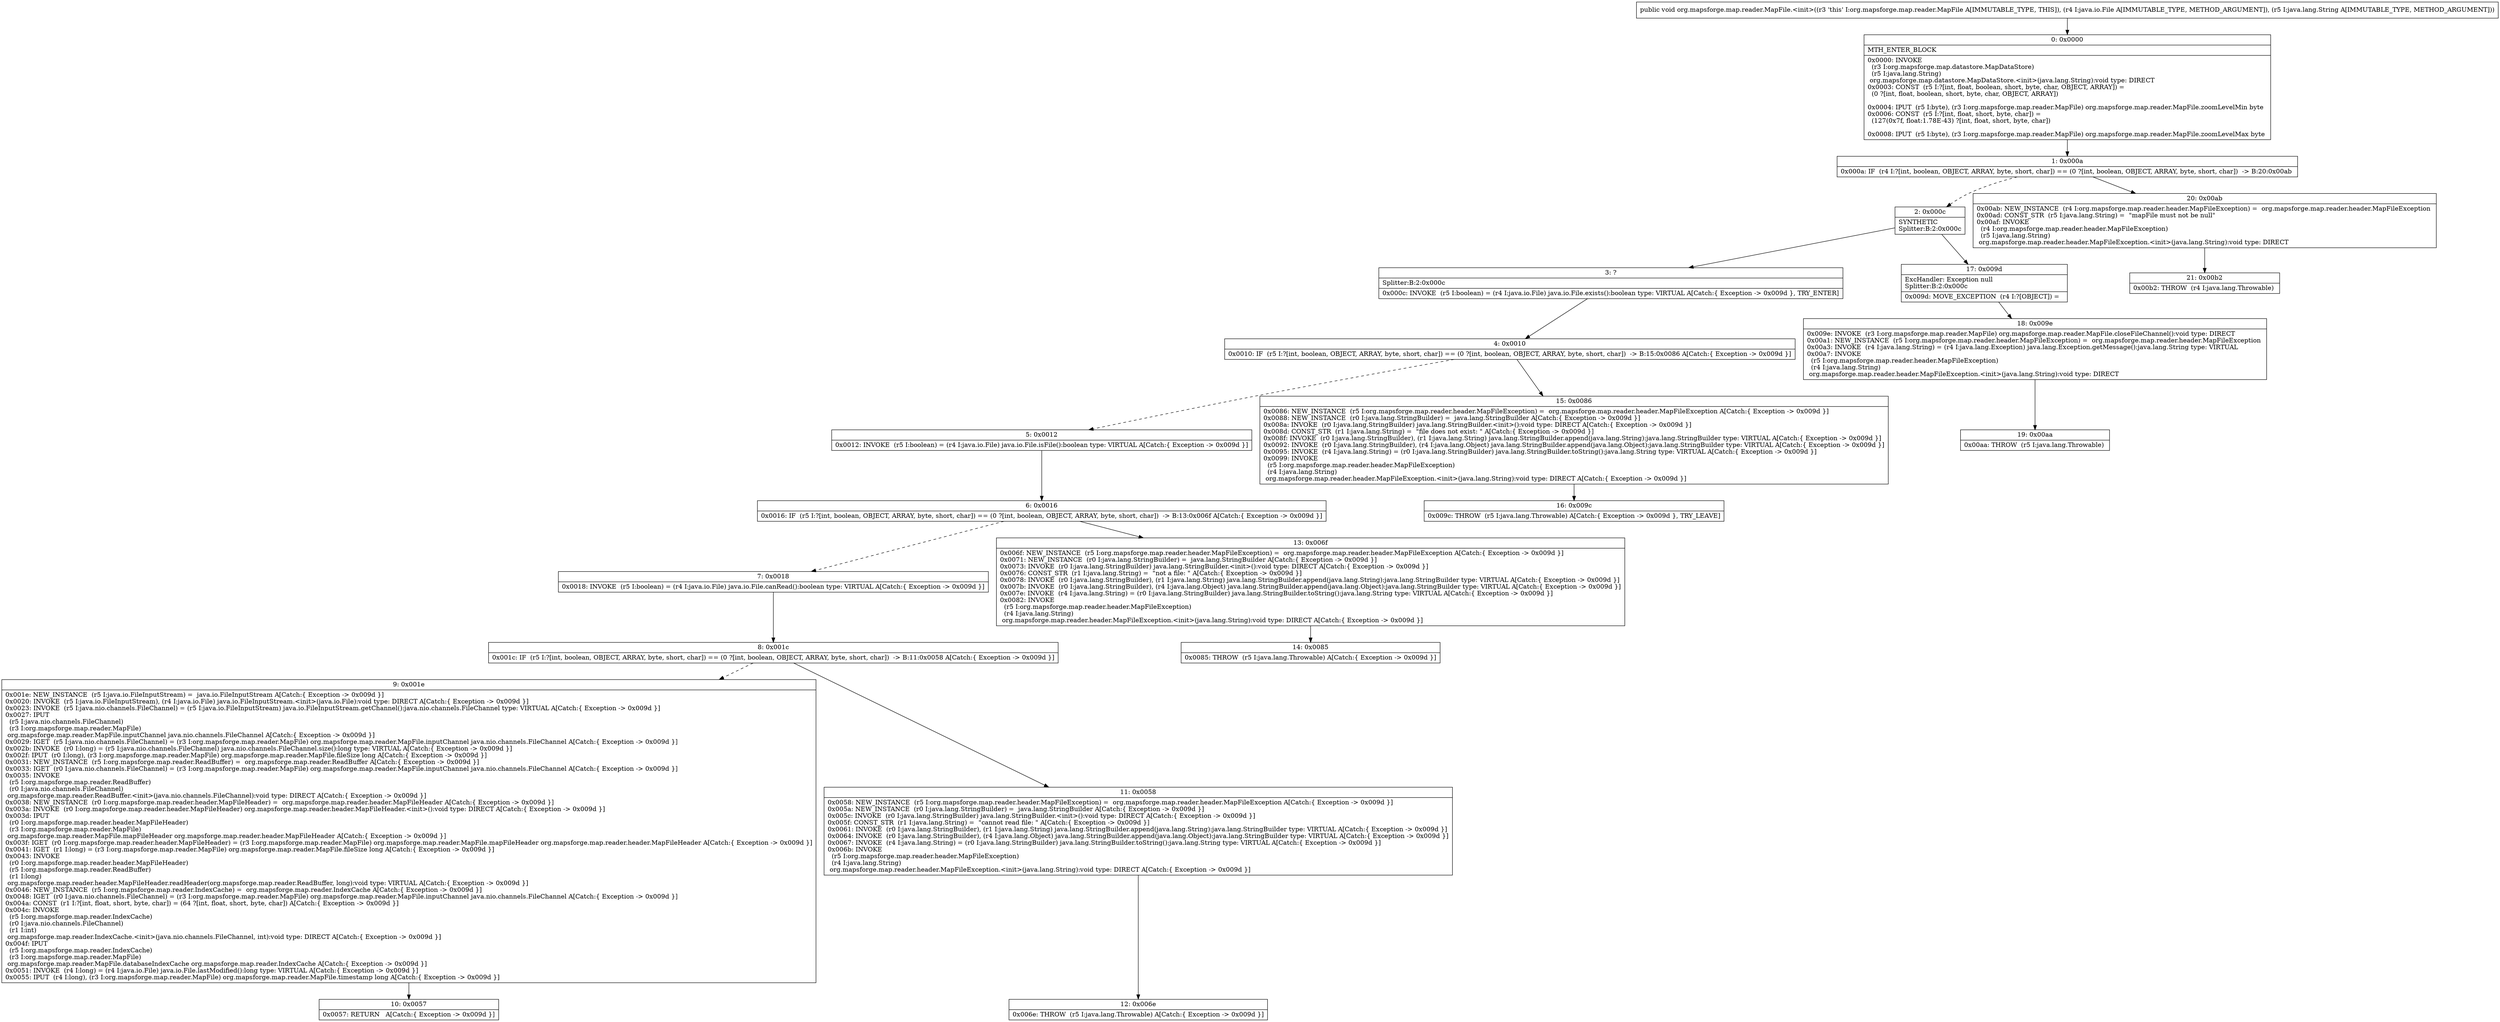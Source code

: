 digraph "CFG fororg.mapsforge.map.reader.MapFile.\<init\>(Ljava\/io\/File;Ljava\/lang\/String;)V" {
Node_0 [shape=record,label="{0\:\ 0x0000|MTH_ENTER_BLOCK\l|0x0000: INVOKE  \l  (r3 I:org.mapsforge.map.datastore.MapDataStore)\l  (r5 I:java.lang.String)\l org.mapsforge.map.datastore.MapDataStore.\<init\>(java.lang.String):void type: DIRECT \l0x0003: CONST  (r5 I:?[int, float, boolean, short, byte, char, OBJECT, ARRAY]) = \l  (0 ?[int, float, boolean, short, byte, char, OBJECT, ARRAY])\l \l0x0004: IPUT  (r5 I:byte), (r3 I:org.mapsforge.map.reader.MapFile) org.mapsforge.map.reader.MapFile.zoomLevelMin byte \l0x0006: CONST  (r5 I:?[int, float, short, byte, char]) = \l  (127(0x7f, float:1.78E\-43) ?[int, float, short, byte, char])\l \l0x0008: IPUT  (r5 I:byte), (r3 I:org.mapsforge.map.reader.MapFile) org.mapsforge.map.reader.MapFile.zoomLevelMax byte \l}"];
Node_1 [shape=record,label="{1\:\ 0x000a|0x000a: IF  (r4 I:?[int, boolean, OBJECT, ARRAY, byte, short, char]) == (0 ?[int, boolean, OBJECT, ARRAY, byte, short, char])  \-\> B:20:0x00ab \l}"];
Node_2 [shape=record,label="{2\:\ 0x000c|SYNTHETIC\lSplitter:B:2:0x000c\l}"];
Node_3 [shape=record,label="{3\:\ ?|Splitter:B:2:0x000c\l|0x000c: INVOKE  (r5 I:boolean) = (r4 I:java.io.File) java.io.File.exists():boolean type: VIRTUAL A[Catch:\{ Exception \-\> 0x009d \}, TRY_ENTER]\l}"];
Node_4 [shape=record,label="{4\:\ 0x0010|0x0010: IF  (r5 I:?[int, boolean, OBJECT, ARRAY, byte, short, char]) == (0 ?[int, boolean, OBJECT, ARRAY, byte, short, char])  \-\> B:15:0x0086 A[Catch:\{ Exception \-\> 0x009d \}]\l}"];
Node_5 [shape=record,label="{5\:\ 0x0012|0x0012: INVOKE  (r5 I:boolean) = (r4 I:java.io.File) java.io.File.isFile():boolean type: VIRTUAL A[Catch:\{ Exception \-\> 0x009d \}]\l}"];
Node_6 [shape=record,label="{6\:\ 0x0016|0x0016: IF  (r5 I:?[int, boolean, OBJECT, ARRAY, byte, short, char]) == (0 ?[int, boolean, OBJECT, ARRAY, byte, short, char])  \-\> B:13:0x006f A[Catch:\{ Exception \-\> 0x009d \}]\l}"];
Node_7 [shape=record,label="{7\:\ 0x0018|0x0018: INVOKE  (r5 I:boolean) = (r4 I:java.io.File) java.io.File.canRead():boolean type: VIRTUAL A[Catch:\{ Exception \-\> 0x009d \}]\l}"];
Node_8 [shape=record,label="{8\:\ 0x001c|0x001c: IF  (r5 I:?[int, boolean, OBJECT, ARRAY, byte, short, char]) == (0 ?[int, boolean, OBJECT, ARRAY, byte, short, char])  \-\> B:11:0x0058 A[Catch:\{ Exception \-\> 0x009d \}]\l}"];
Node_9 [shape=record,label="{9\:\ 0x001e|0x001e: NEW_INSTANCE  (r5 I:java.io.FileInputStream) =  java.io.FileInputStream A[Catch:\{ Exception \-\> 0x009d \}]\l0x0020: INVOKE  (r5 I:java.io.FileInputStream), (r4 I:java.io.File) java.io.FileInputStream.\<init\>(java.io.File):void type: DIRECT A[Catch:\{ Exception \-\> 0x009d \}]\l0x0023: INVOKE  (r5 I:java.nio.channels.FileChannel) = (r5 I:java.io.FileInputStream) java.io.FileInputStream.getChannel():java.nio.channels.FileChannel type: VIRTUAL A[Catch:\{ Exception \-\> 0x009d \}]\l0x0027: IPUT  \l  (r5 I:java.nio.channels.FileChannel)\l  (r3 I:org.mapsforge.map.reader.MapFile)\l org.mapsforge.map.reader.MapFile.inputChannel java.nio.channels.FileChannel A[Catch:\{ Exception \-\> 0x009d \}]\l0x0029: IGET  (r5 I:java.nio.channels.FileChannel) = (r3 I:org.mapsforge.map.reader.MapFile) org.mapsforge.map.reader.MapFile.inputChannel java.nio.channels.FileChannel A[Catch:\{ Exception \-\> 0x009d \}]\l0x002b: INVOKE  (r0 I:long) = (r5 I:java.nio.channels.FileChannel) java.nio.channels.FileChannel.size():long type: VIRTUAL A[Catch:\{ Exception \-\> 0x009d \}]\l0x002f: IPUT  (r0 I:long), (r3 I:org.mapsforge.map.reader.MapFile) org.mapsforge.map.reader.MapFile.fileSize long A[Catch:\{ Exception \-\> 0x009d \}]\l0x0031: NEW_INSTANCE  (r5 I:org.mapsforge.map.reader.ReadBuffer) =  org.mapsforge.map.reader.ReadBuffer A[Catch:\{ Exception \-\> 0x009d \}]\l0x0033: IGET  (r0 I:java.nio.channels.FileChannel) = (r3 I:org.mapsforge.map.reader.MapFile) org.mapsforge.map.reader.MapFile.inputChannel java.nio.channels.FileChannel A[Catch:\{ Exception \-\> 0x009d \}]\l0x0035: INVOKE  \l  (r5 I:org.mapsforge.map.reader.ReadBuffer)\l  (r0 I:java.nio.channels.FileChannel)\l org.mapsforge.map.reader.ReadBuffer.\<init\>(java.nio.channels.FileChannel):void type: DIRECT A[Catch:\{ Exception \-\> 0x009d \}]\l0x0038: NEW_INSTANCE  (r0 I:org.mapsforge.map.reader.header.MapFileHeader) =  org.mapsforge.map.reader.header.MapFileHeader A[Catch:\{ Exception \-\> 0x009d \}]\l0x003a: INVOKE  (r0 I:org.mapsforge.map.reader.header.MapFileHeader) org.mapsforge.map.reader.header.MapFileHeader.\<init\>():void type: DIRECT A[Catch:\{ Exception \-\> 0x009d \}]\l0x003d: IPUT  \l  (r0 I:org.mapsforge.map.reader.header.MapFileHeader)\l  (r3 I:org.mapsforge.map.reader.MapFile)\l org.mapsforge.map.reader.MapFile.mapFileHeader org.mapsforge.map.reader.header.MapFileHeader A[Catch:\{ Exception \-\> 0x009d \}]\l0x003f: IGET  (r0 I:org.mapsforge.map.reader.header.MapFileHeader) = (r3 I:org.mapsforge.map.reader.MapFile) org.mapsforge.map.reader.MapFile.mapFileHeader org.mapsforge.map.reader.header.MapFileHeader A[Catch:\{ Exception \-\> 0x009d \}]\l0x0041: IGET  (r1 I:long) = (r3 I:org.mapsforge.map.reader.MapFile) org.mapsforge.map.reader.MapFile.fileSize long A[Catch:\{ Exception \-\> 0x009d \}]\l0x0043: INVOKE  \l  (r0 I:org.mapsforge.map.reader.header.MapFileHeader)\l  (r5 I:org.mapsforge.map.reader.ReadBuffer)\l  (r1 I:long)\l org.mapsforge.map.reader.header.MapFileHeader.readHeader(org.mapsforge.map.reader.ReadBuffer, long):void type: VIRTUAL A[Catch:\{ Exception \-\> 0x009d \}]\l0x0046: NEW_INSTANCE  (r5 I:org.mapsforge.map.reader.IndexCache) =  org.mapsforge.map.reader.IndexCache A[Catch:\{ Exception \-\> 0x009d \}]\l0x0048: IGET  (r0 I:java.nio.channels.FileChannel) = (r3 I:org.mapsforge.map.reader.MapFile) org.mapsforge.map.reader.MapFile.inputChannel java.nio.channels.FileChannel A[Catch:\{ Exception \-\> 0x009d \}]\l0x004a: CONST  (r1 I:?[int, float, short, byte, char]) = (64 ?[int, float, short, byte, char]) A[Catch:\{ Exception \-\> 0x009d \}]\l0x004c: INVOKE  \l  (r5 I:org.mapsforge.map.reader.IndexCache)\l  (r0 I:java.nio.channels.FileChannel)\l  (r1 I:int)\l org.mapsforge.map.reader.IndexCache.\<init\>(java.nio.channels.FileChannel, int):void type: DIRECT A[Catch:\{ Exception \-\> 0x009d \}]\l0x004f: IPUT  \l  (r5 I:org.mapsforge.map.reader.IndexCache)\l  (r3 I:org.mapsforge.map.reader.MapFile)\l org.mapsforge.map.reader.MapFile.databaseIndexCache org.mapsforge.map.reader.IndexCache A[Catch:\{ Exception \-\> 0x009d \}]\l0x0051: INVOKE  (r4 I:long) = (r4 I:java.io.File) java.io.File.lastModified():long type: VIRTUAL A[Catch:\{ Exception \-\> 0x009d \}]\l0x0055: IPUT  (r4 I:long), (r3 I:org.mapsforge.map.reader.MapFile) org.mapsforge.map.reader.MapFile.timestamp long A[Catch:\{ Exception \-\> 0x009d \}]\l}"];
Node_10 [shape=record,label="{10\:\ 0x0057|0x0057: RETURN   A[Catch:\{ Exception \-\> 0x009d \}]\l}"];
Node_11 [shape=record,label="{11\:\ 0x0058|0x0058: NEW_INSTANCE  (r5 I:org.mapsforge.map.reader.header.MapFileException) =  org.mapsforge.map.reader.header.MapFileException A[Catch:\{ Exception \-\> 0x009d \}]\l0x005a: NEW_INSTANCE  (r0 I:java.lang.StringBuilder) =  java.lang.StringBuilder A[Catch:\{ Exception \-\> 0x009d \}]\l0x005c: INVOKE  (r0 I:java.lang.StringBuilder) java.lang.StringBuilder.\<init\>():void type: DIRECT A[Catch:\{ Exception \-\> 0x009d \}]\l0x005f: CONST_STR  (r1 I:java.lang.String) =  \"cannot read file: \" A[Catch:\{ Exception \-\> 0x009d \}]\l0x0061: INVOKE  (r0 I:java.lang.StringBuilder), (r1 I:java.lang.String) java.lang.StringBuilder.append(java.lang.String):java.lang.StringBuilder type: VIRTUAL A[Catch:\{ Exception \-\> 0x009d \}]\l0x0064: INVOKE  (r0 I:java.lang.StringBuilder), (r4 I:java.lang.Object) java.lang.StringBuilder.append(java.lang.Object):java.lang.StringBuilder type: VIRTUAL A[Catch:\{ Exception \-\> 0x009d \}]\l0x0067: INVOKE  (r4 I:java.lang.String) = (r0 I:java.lang.StringBuilder) java.lang.StringBuilder.toString():java.lang.String type: VIRTUAL A[Catch:\{ Exception \-\> 0x009d \}]\l0x006b: INVOKE  \l  (r5 I:org.mapsforge.map.reader.header.MapFileException)\l  (r4 I:java.lang.String)\l org.mapsforge.map.reader.header.MapFileException.\<init\>(java.lang.String):void type: DIRECT A[Catch:\{ Exception \-\> 0x009d \}]\l}"];
Node_12 [shape=record,label="{12\:\ 0x006e|0x006e: THROW  (r5 I:java.lang.Throwable) A[Catch:\{ Exception \-\> 0x009d \}]\l}"];
Node_13 [shape=record,label="{13\:\ 0x006f|0x006f: NEW_INSTANCE  (r5 I:org.mapsforge.map.reader.header.MapFileException) =  org.mapsforge.map.reader.header.MapFileException A[Catch:\{ Exception \-\> 0x009d \}]\l0x0071: NEW_INSTANCE  (r0 I:java.lang.StringBuilder) =  java.lang.StringBuilder A[Catch:\{ Exception \-\> 0x009d \}]\l0x0073: INVOKE  (r0 I:java.lang.StringBuilder) java.lang.StringBuilder.\<init\>():void type: DIRECT A[Catch:\{ Exception \-\> 0x009d \}]\l0x0076: CONST_STR  (r1 I:java.lang.String) =  \"not a file: \" A[Catch:\{ Exception \-\> 0x009d \}]\l0x0078: INVOKE  (r0 I:java.lang.StringBuilder), (r1 I:java.lang.String) java.lang.StringBuilder.append(java.lang.String):java.lang.StringBuilder type: VIRTUAL A[Catch:\{ Exception \-\> 0x009d \}]\l0x007b: INVOKE  (r0 I:java.lang.StringBuilder), (r4 I:java.lang.Object) java.lang.StringBuilder.append(java.lang.Object):java.lang.StringBuilder type: VIRTUAL A[Catch:\{ Exception \-\> 0x009d \}]\l0x007e: INVOKE  (r4 I:java.lang.String) = (r0 I:java.lang.StringBuilder) java.lang.StringBuilder.toString():java.lang.String type: VIRTUAL A[Catch:\{ Exception \-\> 0x009d \}]\l0x0082: INVOKE  \l  (r5 I:org.mapsforge.map.reader.header.MapFileException)\l  (r4 I:java.lang.String)\l org.mapsforge.map.reader.header.MapFileException.\<init\>(java.lang.String):void type: DIRECT A[Catch:\{ Exception \-\> 0x009d \}]\l}"];
Node_14 [shape=record,label="{14\:\ 0x0085|0x0085: THROW  (r5 I:java.lang.Throwable) A[Catch:\{ Exception \-\> 0x009d \}]\l}"];
Node_15 [shape=record,label="{15\:\ 0x0086|0x0086: NEW_INSTANCE  (r5 I:org.mapsforge.map.reader.header.MapFileException) =  org.mapsforge.map.reader.header.MapFileException A[Catch:\{ Exception \-\> 0x009d \}]\l0x0088: NEW_INSTANCE  (r0 I:java.lang.StringBuilder) =  java.lang.StringBuilder A[Catch:\{ Exception \-\> 0x009d \}]\l0x008a: INVOKE  (r0 I:java.lang.StringBuilder) java.lang.StringBuilder.\<init\>():void type: DIRECT A[Catch:\{ Exception \-\> 0x009d \}]\l0x008d: CONST_STR  (r1 I:java.lang.String) =  \"file does not exist: \" A[Catch:\{ Exception \-\> 0x009d \}]\l0x008f: INVOKE  (r0 I:java.lang.StringBuilder), (r1 I:java.lang.String) java.lang.StringBuilder.append(java.lang.String):java.lang.StringBuilder type: VIRTUAL A[Catch:\{ Exception \-\> 0x009d \}]\l0x0092: INVOKE  (r0 I:java.lang.StringBuilder), (r4 I:java.lang.Object) java.lang.StringBuilder.append(java.lang.Object):java.lang.StringBuilder type: VIRTUAL A[Catch:\{ Exception \-\> 0x009d \}]\l0x0095: INVOKE  (r4 I:java.lang.String) = (r0 I:java.lang.StringBuilder) java.lang.StringBuilder.toString():java.lang.String type: VIRTUAL A[Catch:\{ Exception \-\> 0x009d \}]\l0x0099: INVOKE  \l  (r5 I:org.mapsforge.map.reader.header.MapFileException)\l  (r4 I:java.lang.String)\l org.mapsforge.map.reader.header.MapFileException.\<init\>(java.lang.String):void type: DIRECT A[Catch:\{ Exception \-\> 0x009d \}]\l}"];
Node_16 [shape=record,label="{16\:\ 0x009c|0x009c: THROW  (r5 I:java.lang.Throwable) A[Catch:\{ Exception \-\> 0x009d \}, TRY_LEAVE]\l}"];
Node_17 [shape=record,label="{17\:\ 0x009d|ExcHandler: Exception null\lSplitter:B:2:0x000c\l|0x009d: MOVE_EXCEPTION  (r4 I:?[OBJECT]) =  \l}"];
Node_18 [shape=record,label="{18\:\ 0x009e|0x009e: INVOKE  (r3 I:org.mapsforge.map.reader.MapFile) org.mapsforge.map.reader.MapFile.closeFileChannel():void type: DIRECT \l0x00a1: NEW_INSTANCE  (r5 I:org.mapsforge.map.reader.header.MapFileException) =  org.mapsforge.map.reader.header.MapFileException \l0x00a3: INVOKE  (r4 I:java.lang.String) = (r4 I:java.lang.Exception) java.lang.Exception.getMessage():java.lang.String type: VIRTUAL \l0x00a7: INVOKE  \l  (r5 I:org.mapsforge.map.reader.header.MapFileException)\l  (r4 I:java.lang.String)\l org.mapsforge.map.reader.header.MapFileException.\<init\>(java.lang.String):void type: DIRECT \l}"];
Node_19 [shape=record,label="{19\:\ 0x00aa|0x00aa: THROW  (r5 I:java.lang.Throwable) \l}"];
Node_20 [shape=record,label="{20\:\ 0x00ab|0x00ab: NEW_INSTANCE  (r4 I:org.mapsforge.map.reader.header.MapFileException) =  org.mapsforge.map.reader.header.MapFileException \l0x00ad: CONST_STR  (r5 I:java.lang.String) =  \"mapFile must not be null\" \l0x00af: INVOKE  \l  (r4 I:org.mapsforge.map.reader.header.MapFileException)\l  (r5 I:java.lang.String)\l org.mapsforge.map.reader.header.MapFileException.\<init\>(java.lang.String):void type: DIRECT \l}"];
Node_21 [shape=record,label="{21\:\ 0x00b2|0x00b2: THROW  (r4 I:java.lang.Throwable) \l}"];
MethodNode[shape=record,label="{public void org.mapsforge.map.reader.MapFile.\<init\>((r3 'this' I:org.mapsforge.map.reader.MapFile A[IMMUTABLE_TYPE, THIS]), (r4 I:java.io.File A[IMMUTABLE_TYPE, METHOD_ARGUMENT]), (r5 I:java.lang.String A[IMMUTABLE_TYPE, METHOD_ARGUMENT])) }"];
MethodNode -> Node_0;
Node_0 -> Node_1;
Node_1 -> Node_2[style=dashed];
Node_1 -> Node_20;
Node_2 -> Node_3;
Node_2 -> Node_17;
Node_3 -> Node_4;
Node_4 -> Node_5[style=dashed];
Node_4 -> Node_15;
Node_5 -> Node_6;
Node_6 -> Node_7[style=dashed];
Node_6 -> Node_13;
Node_7 -> Node_8;
Node_8 -> Node_9[style=dashed];
Node_8 -> Node_11;
Node_9 -> Node_10;
Node_11 -> Node_12;
Node_13 -> Node_14;
Node_15 -> Node_16;
Node_17 -> Node_18;
Node_18 -> Node_19;
Node_20 -> Node_21;
}


